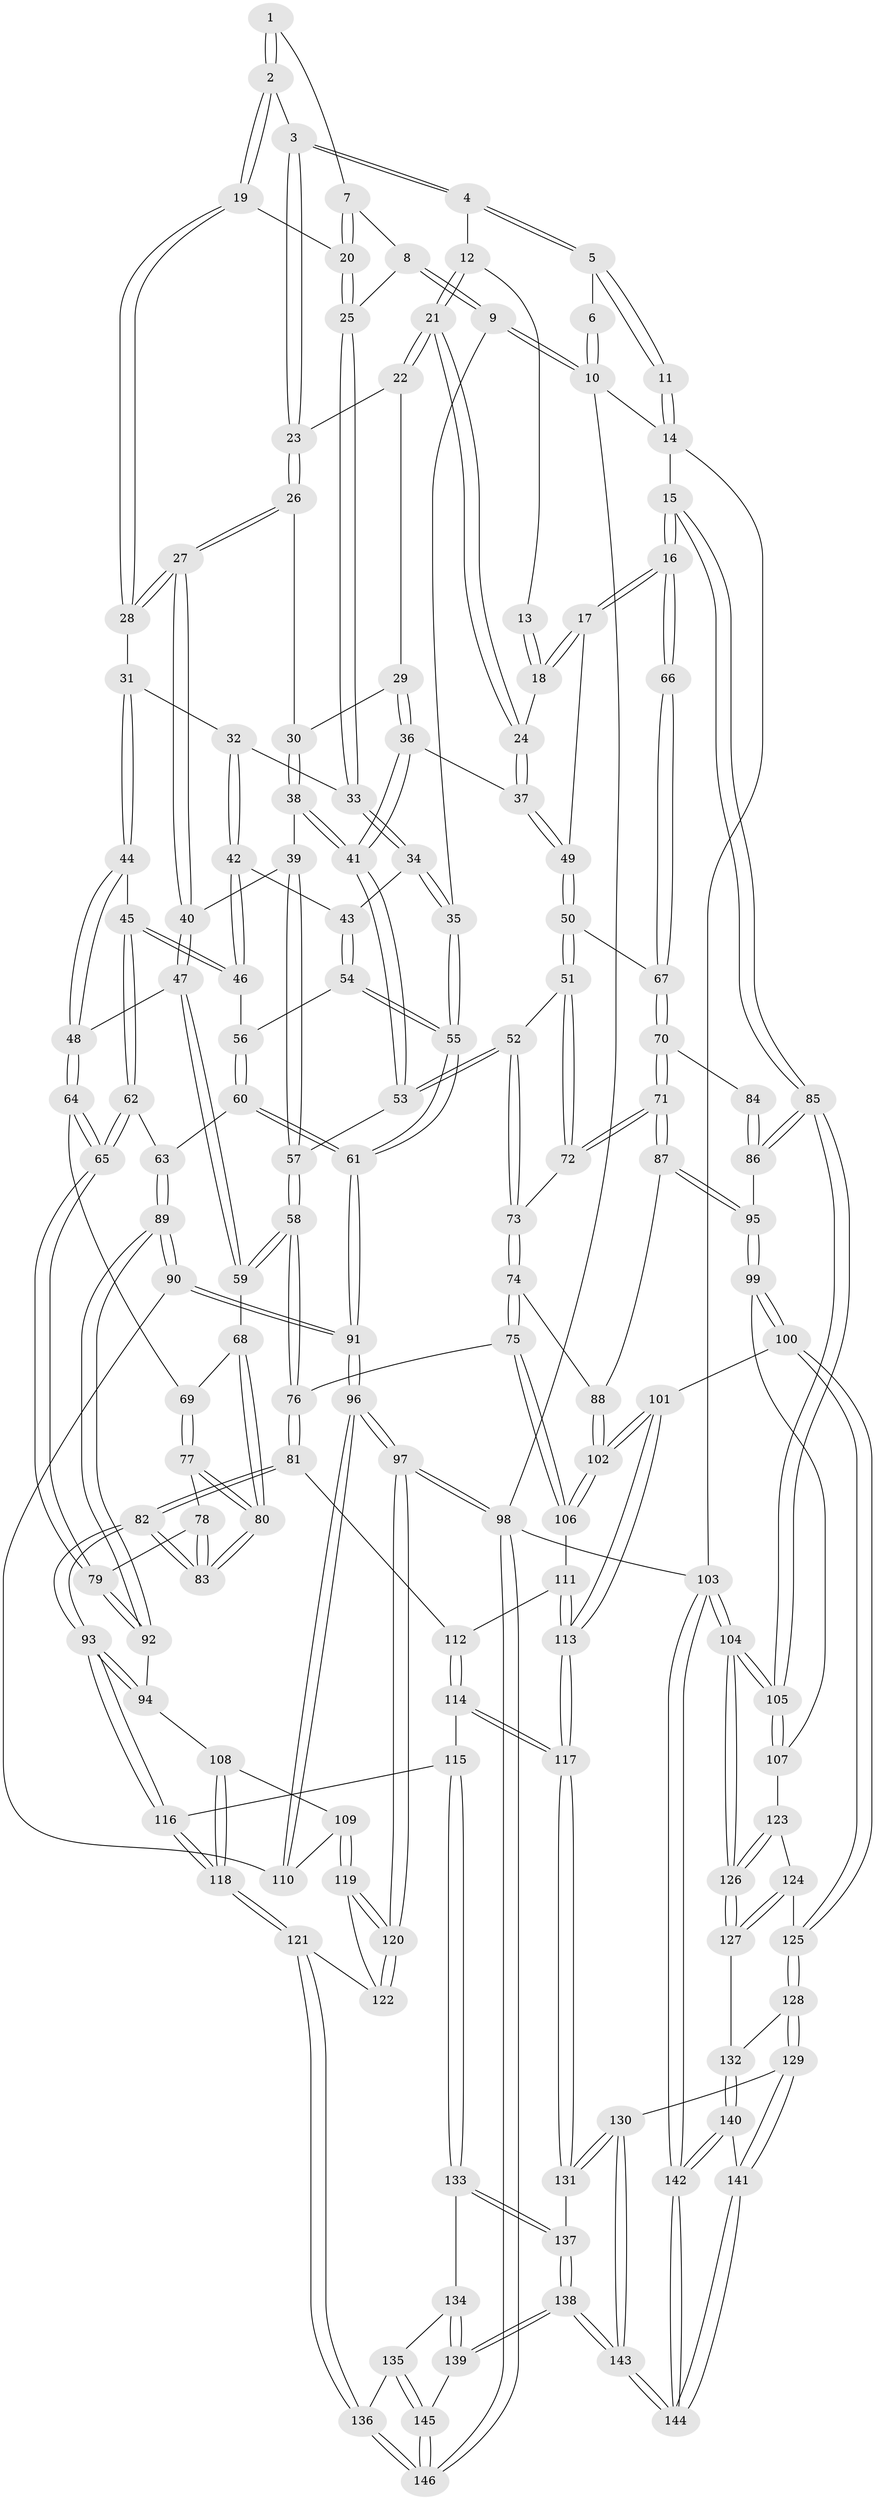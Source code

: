 // Generated by graph-tools (version 1.1) at 2025/00/03/09/25 05:00:57]
// undirected, 146 vertices, 362 edges
graph export_dot {
graph [start="1"]
  node [color=gray90,style=filled];
  1 [pos="+0.20429385249744691+0.0793701827510753"];
  2 [pos="+0.2678957526851142+0.11402192096954798"];
  3 [pos="+0.4341313953236757+0.003197423340542258"];
  4 [pos="+0.4584104277935845+0"];
  5 [pos="+0.46019559668480214+0"];
  6 [pos="+0.0842215956750188+0"];
  7 [pos="+0.15371477075612044+0.10931511461080021"];
  8 [pos="+0.002329918022685977+0.04683224854981622"];
  9 [pos="+0+0"];
  10 [pos="+0+0"];
  11 [pos="+0.8586682107163756+0"];
  12 [pos="+0.6423779890176574+0.12015090160149137"];
  13 [pos="+0.751501087463702+0.061499337431112897"];
  14 [pos="+1+0"];
  15 [pos="+1+0.25617255009880724"];
  16 [pos="+0.9923975769905552+0.28799047283400414"];
  17 [pos="+0.8529926723337815+0.24961503383432349"];
  18 [pos="+0.776871700198399+0.21874775141728556"];
  19 [pos="+0.2406748237960118+0.17683602548072339"];
  20 [pos="+0.17846042335969517+0.16922327730497536"];
  21 [pos="+0.660233182744431+0.22292120289975376"];
  22 [pos="+0.5250925107895644+0.1607205697399167"];
  23 [pos="+0.43991134510525476+0.06123260197198575"];
  24 [pos="+0.664692254219063+0.23037391824015907"];
  25 [pos="+0.10552051587594119+0.2154310010707537"];
  26 [pos="+0.407210784534749+0.19642959873648397"];
  27 [pos="+0.36818482066590497+0.26753894276509904"];
  28 [pos="+0.26404622820357293+0.24068165230024005"];
  29 [pos="+0.527115276063999+0.2528514463246742"];
  30 [pos="+0.5200193511052944+0.25548634298727013"];
  31 [pos="+0.23640825463017262+0.26564088478702436"];
  32 [pos="+0.14367986931724908+0.2685423231061157"];
  33 [pos="+0.1052729127939257+0.21820435134165098"];
  34 [pos="+0.031228069617756926+0.26881837959908483"];
  35 [pos="+0+0.19245415508047023"];
  36 [pos="+0.6112241042735097+0.27522163309216774"];
  37 [pos="+0.6532841175619477+0.2484454902693541"];
  38 [pos="+0.4947924909336367+0.29281258302447327"];
  39 [pos="+0.4385469097594845+0.3157930521503856"];
  40 [pos="+0.3796693525733977+0.30396774535547083"];
  41 [pos="+0.5689425419740569+0.3568115597282323"];
  42 [pos="+0.13329812142347108+0.3148141984118042"];
  43 [pos="+0.05081875921681487+0.31775169496970873"];
  44 [pos="+0.2279291390010154+0.33266559043723287"];
  45 [pos="+0.17698560493448875+0.37119144141840654"];
  46 [pos="+0.13692741509701992+0.3274685253921676"];
  47 [pos="+0.3771799507751168+0.31192338447353163"];
  48 [pos="+0.2915657863967939+0.38009270770301123"];
  49 [pos="+0.6936872297877759+0.372792066582663"];
  50 [pos="+0.6937893798853733+0.3864968808713827"];
  51 [pos="+0.6108118999952046+0.41509993414819174"];
  52 [pos="+0.582061063183412+0.41766094121321634"];
  53 [pos="+0.5609839526733555+0.39738782134852996"];
  54 [pos="+0.04147192126619641+0.3667827560814379"];
  55 [pos="+0+0.5167508448840783"];
  56 [pos="+0.07819394433859694+0.38061344886065324"];
  57 [pos="+0.5280763119367559+0.4009485234729556"];
  58 [pos="+0.4489464019843955+0.45583402762399944"];
  59 [pos="+0.4087734152800654+0.4410864239002789"];
  60 [pos="+0.14073972602194182+0.4619777811445133"];
  61 [pos="+0+0.5296035855415037"];
  62 [pos="+0.17134727414866283+0.4649064021999579"];
  63 [pos="+0.162971277023346+0.467125640676707"];
  64 [pos="+0.28058267218115274+0.421757129580009"];
  65 [pos="+0.18553882525392232+0.4695972038288453"];
  66 [pos="+0.9730649377549239+0.30469208522511126"];
  67 [pos="+0.6995278537337626+0.39121894749222563"];
  68 [pos="+0.38193560391878195+0.45669005597458917"];
  69 [pos="+0.31715384595468804+0.4484058878448846"];
  70 [pos="+0.7583445660842423+0.49509813252126267"];
  71 [pos="+0.7527905224657924+0.5105014611162497"];
  72 [pos="+0.703336307392463+0.4940816162767609"];
  73 [pos="+0.5863645912536417+0.4897309134774317"];
  74 [pos="+0.5631628366263696+0.5719085360185596"];
  75 [pos="+0.5424108331145496+0.586501325972432"];
  76 [pos="+0.49244236811371733+0.5896834613599009"];
  77 [pos="+0.30544063912060315+0.5027216484866524"];
  78 [pos="+0.26974928539995735+0.5260843594458801"];
  79 [pos="+0.22456546275433667+0.5213961656414817"];
  80 [pos="+0.36027911223175013+0.5271625656200608"];
  81 [pos="+0.4220153988562162+0.6404897291773742"];
  82 [pos="+0.3890229662732146+0.6544101617528998"];
  83 [pos="+0.37213304999569896+0.6156363838261625"];
  84 [pos="+0.9113723803062662+0.36917179317134957"];
  85 [pos="+1+0.5720912818915627"];
  86 [pos="+0.8562380055247533+0.5908706972395195"];
  87 [pos="+0.7528658314884796+0.5198287328849421"];
  88 [pos="+0.6646209722074394+0.5807516348964308"];
  89 [pos="+0.0927554772114119+0.6305341432997966"];
  90 [pos="+0.08046045664103454+0.6413916753008906"];
  91 [pos="+0+0.5486478162303918"];
  92 [pos="+0.22424552761258565+0.6023978392475381"];
  93 [pos="+0.37566742334469067+0.6718420742590868"];
  94 [pos="+0.2549175830046017+0.6353693392862146"];
  95 [pos="+0.8180885555174581+0.6024705589426765"];
  96 [pos="+0+1"];
  97 [pos="+0+1"];
  98 [pos="+0+1"];
  99 [pos="+0.8129214053944328+0.6280234312564068"];
  100 [pos="+0.7446829306841505+0.7366752111226734"];
  101 [pos="+0.7200322480352359+0.7377287983935245"];
  102 [pos="+0.7025243640082631+0.7119052925169931"];
  103 [pos="+1+1"];
  104 [pos="+1+1"];
  105 [pos="+1+0.6127816610679098"];
  106 [pos="+0.5707709006543533+0.6411434914488809"];
  107 [pos="+0.9406802289735248+0.7285389416367373"];
  108 [pos="+0.1683717009790621+0.7230169511448434"];
  109 [pos="+0.11365102205327855+0.706259946143009"];
  110 [pos="+0.09904068188306038+0.681403094807694"];
  111 [pos="+0.5725303821666543+0.7126974641462057"];
  112 [pos="+0.536964980769012+0.7355294920326954"];
  113 [pos="+0.6691172510147423+0.7764058476431223"];
  114 [pos="+0.53190538572557+0.7631229057354151"];
  115 [pos="+0.43939323645365375+0.7936882405508828"];
  116 [pos="+0.3734676595590175+0.6865611703573432"];
  117 [pos="+0.6175904803958949+0.857622344187335"];
  118 [pos="+0.25533407583691936+0.8105918166399012"];
  119 [pos="+0.08797359147066322+0.7706161305175195"];
  120 [pos="+0+0.9437987517232919"];
  121 [pos="+0.24574978233662476+0.8801207533371604"];
  122 [pos="+0.19999122297625327+0.8789828201008569"];
  123 [pos="+0.9127192164123933+0.7616770570461835"];
  124 [pos="+0.8904941974792445+0.7756287228470574"];
  125 [pos="+0.7775714864782669+0.7652023798247793"];
  126 [pos="+1+0.9273986407144358"];
  127 [pos="+0.8972443475282946+0.8940596322507308"];
  128 [pos="+0.7872889575648608+0.8294594354694459"];
  129 [pos="+0.7396068436161162+0.9263536471982337"];
  130 [pos="+0.6312483918676812+0.8872896474812583"];
  131 [pos="+0.6160441669785642+0.8636721091495103"];
  132 [pos="+0.8708821830167206+0.9063179323507168"];
  133 [pos="+0.44939373606658234+0.8651287054829105"];
  134 [pos="+0.415272564623739+0.8898029562867315"];
  135 [pos="+0.32896309883623676+0.9067341635004806"];
  136 [pos="+0.2504242388397589+0.8875619182864637"];
  137 [pos="+0.5172474838110371+0.8890044332484821"];
  138 [pos="+0.4940154664503452+1"];
  139 [pos="+0.47454271712528634+1"];
  140 [pos="+0.8593518156320281+0.9222619426620405"];
  141 [pos="+0.7826052301812036+0.9825968589532207"];
  142 [pos="+1+1"];
  143 [pos="+0.602543311571412+1"];
  144 [pos="+0.7629806553537686+1"];
  145 [pos="+0.4475305912411786+1"];
  146 [pos="+0.16948622702825836+1"];
  1 -- 2;
  1 -- 2;
  1 -- 7;
  2 -- 3;
  2 -- 19;
  2 -- 19;
  3 -- 4;
  3 -- 4;
  3 -- 23;
  3 -- 23;
  4 -- 5;
  4 -- 5;
  4 -- 12;
  5 -- 6;
  5 -- 11;
  5 -- 11;
  6 -- 10;
  6 -- 10;
  7 -- 8;
  7 -- 20;
  7 -- 20;
  8 -- 9;
  8 -- 9;
  8 -- 25;
  9 -- 10;
  9 -- 10;
  9 -- 35;
  10 -- 14;
  10 -- 98;
  11 -- 14;
  11 -- 14;
  12 -- 13;
  12 -- 21;
  12 -- 21;
  13 -- 18;
  13 -- 18;
  14 -- 15;
  14 -- 103;
  15 -- 16;
  15 -- 16;
  15 -- 85;
  15 -- 85;
  16 -- 17;
  16 -- 17;
  16 -- 66;
  16 -- 66;
  17 -- 18;
  17 -- 18;
  17 -- 49;
  18 -- 24;
  19 -- 20;
  19 -- 28;
  19 -- 28;
  20 -- 25;
  20 -- 25;
  21 -- 22;
  21 -- 22;
  21 -- 24;
  21 -- 24;
  22 -- 23;
  22 -- 29;
  23 -- 26;
  23 -- 26;
  24 -- 37;
  24 -- 37;
  25 -- 33;
  25 -- 33;
  26 -- 27;
  26 -- 27;
  26 -- 30;
  27 -- 28;
  27 -- 28;
  27 -- 40;
  27 -- 40;
  28 -- 31;
  29 -- 30;
  29 -- 36;
  29 -- 36;
  30 -- 38;
  30 -- 38;
  31 -- 32;
  31 -- 44;
  31 -- 44;
  32 -- 33;
  32 -- 42;
  32 -- 42;
  33 -- 34;
  33 -- 34;
  34 -- 35;
  34 -- 35;
  34 -- 43;
  35 -- 55;
  35 -- 55;
  36 -- 37;
  36 -- 41;
  36 -- 41;
  37 -- 49;
  37 -- 49;
  38 -- 39;
  38 -- 41;
  38 -- 41;
  39 -- 40;
  39 -- 57;
  39 -- 57;
  40 -- 47;
  40 -- 47;
  41 -- 53;
  41 -- 53;
  42 -- 43;
  42 -- 46;
  42 -- 46;
  43 -- 54;
  43 -- 54;
  44 -- 45;
  44 -- 48;
  44 -- 48;
  45 -- 46;
  45 -- 46;
  45 -- 62;
  45 -- 62;
  46 -- 56;
  47 -- 48;
  47 -- 59;
  47 -- 59;
  48 -- 64;
  48 -- 64;
  49 -- 50;
  49 -- 50;
  50 -- 51;
  50 -- 51;
  50 -- 67;
  51 -- 52;
  51 -- 72;
  51 -- 72;
  52 -- 53;
  52 -- 53;
  52 -- 73;
  52 -- 73;
  53 -- 57;
  54 -- 55;
  54 -- 55;
  54 -- 56;
  55 -- 61;
  55 -- 61;
  56 -- 60;
  56 -- 60;
  57 -- 58;
  57 -- 58;
  58 -- 59;
  58 -- 59;
  58 -- 76;
  58 -- 76;
  59 -- 68;
  60 -- 61;
  60 -- 61;
  60 -- 63;
  61 -- 91;
  61 -- 91;
  62 -- 63;
  62 -- 65;
  62 -- 65;
  63 -- 89;
  63 -- 89;
  64 -- 65;
  64 -- 65;
  64 -- 69;
  65 -- 79;
  65 -- 79;
  66 -- 67;
  66 -- 67;
  67 -- 70;
  67 -- 70;
  68 -- 69;
  68 -- 80;
  68 -- 80;
  69 -- 77;
  69 -- 77;
  70 -- 71;
  70 -- 71;
  70 -- 84;
  71 -- 72;
  71 -- 72;
  71 -- 87;
  71 -- 87;
  72 -- 73;
  73 -- 74;
  73 -- 74;
  74 -- 75;
  74 -- 75;
  74 -- 88;
  75 -- 76;
  75 -- 106;
  75 -- 106;
  76 -- 81;
  76 -- 81;
  77 -- 78;
  77 -- 80;
  77 -- 80;
  78 -- 79;
  78 -- 83;
  78 -- 83;
  79 -- 92;
  79 -- 92;
  80 -- 83;
  80 -- 83;
  81 -- 82;
  81 -- 82;
  81 -- 112;
  82 -- 83;
  82 -- 83;
  82 -- 93;
  82 -- 93;
  84 -- 86;
  84 -- 86;
  85 -- 86;
  85 -- 86;
  85 -- 105;
  85 -- 105;
  86 -- 95;
  87 -- 88;
  87 -- 95;
  87 -- 95;
  88 -- 102;
  88 -- 102;
  89 -- 90;
  89 -- 90;
  89 -- 92;
  89 -- 92;
  90 -- 91;
  90 -- 91;
  90 -- 110;
  91 -- 96;
  91 -- 96;
  92 -- 94;
  93 -- 94;
  93 -- 94;
  93 -- 116;
  93 -- 116;
  94 -- 108;
  95 -- 99;
  95 -- 99;
  96 -- 97;
  96 -- 97;
  96 -- 110;
  96 -- 110;
  97 -- 98;
  97 -- 98;
  97 -- 120;
  97 -- 120;
  98 -- 146;
  98 -- 146;
  98 -- 103;
  99 -- 100;
  99 -- 100;
  99 -- 107;
  100 -- 101;
  100 -- 125;
  100 -- 125;
  101 -- 102;
  101 -- 102;
  101 -- 113;
  101 -- 113;
  102 -- 106;
  102 -- 106;
  103 -- 104;
  103 -- 104;
  103 -- 142;
  103 -- 142;
  104 -- 105;
  104 -- 105;
  104 -- 126;
  104 -- 126;
  105 -- 107;
  105 -- 107;
  106 -- 111;
  107 -- 123;
  108 -- 109;
  108 -- 118;
  108 -- 118;
  109 -- 110;
  109 -- 119;
  109 -- 119;
  111 -- 112;
  111 -- 113;
  111 -- 113;
  112 -- 114;
  112 -- 114;
  113 -- 117;
  113 -- 117;
  114 -- 115;
  114 -- 117;
  114 -- 117;
  115 -- 116;
  115 -- 133;
  115 -- 133;
  116 -- 118;
  116 -- 118;
  117 -- 131;
  117 -- 131;
  118 -- 121;
  118 -- 121;
  119 -- 120;
  119 -- 120;
  119 -- 122;
  120 -- 122;
  120 -- 122;
  121 -- 122;
  121 -- 136;
  121 -- 136;
  123 -- 124;
  123 -- 126;
  123 -- 126;
  124 -- 125;
  124 -- 127;
  124 -- 127;
  125 -- 128;
  125 -- 128;
  126 -- 127;
  126 -- 127;
  127 -- 132;
  128 -- 129;
  128 -- 129;
  128 -- 132;
  129 -- 130;
  129 -- 141;
  129 -- 141;
  130 -- 131;
  130 -- 131;
  130 -- 143;
  130 -- 143;
  131 -- 137;
  132 -- 140;
  132 -- 140;
  133 -- 134;
  133 -- 137;
  133 -- 137;
  134 -- 135;
  134 -- 139;
  134 -- 139;
  135 -- 136;
  135 -- 145;
  135 -- 145;
  136 -- 146;
  136 -- 146;
  137 -- 138;
  137 -- 138;
  138 -- 139;
  138 -- 139;
  138 -- 143;
  138 -- 143;
  139 -- 145;
  140 -- 141;
  140 -- 142;
  140 -- 142;
  141 -- 144;
  141 -- 144;
  142 -- 144;
  142 -- 144;
  143 -- 144;
  143 -- 144;
  145 -- 146;
  145 -- 146;
}
